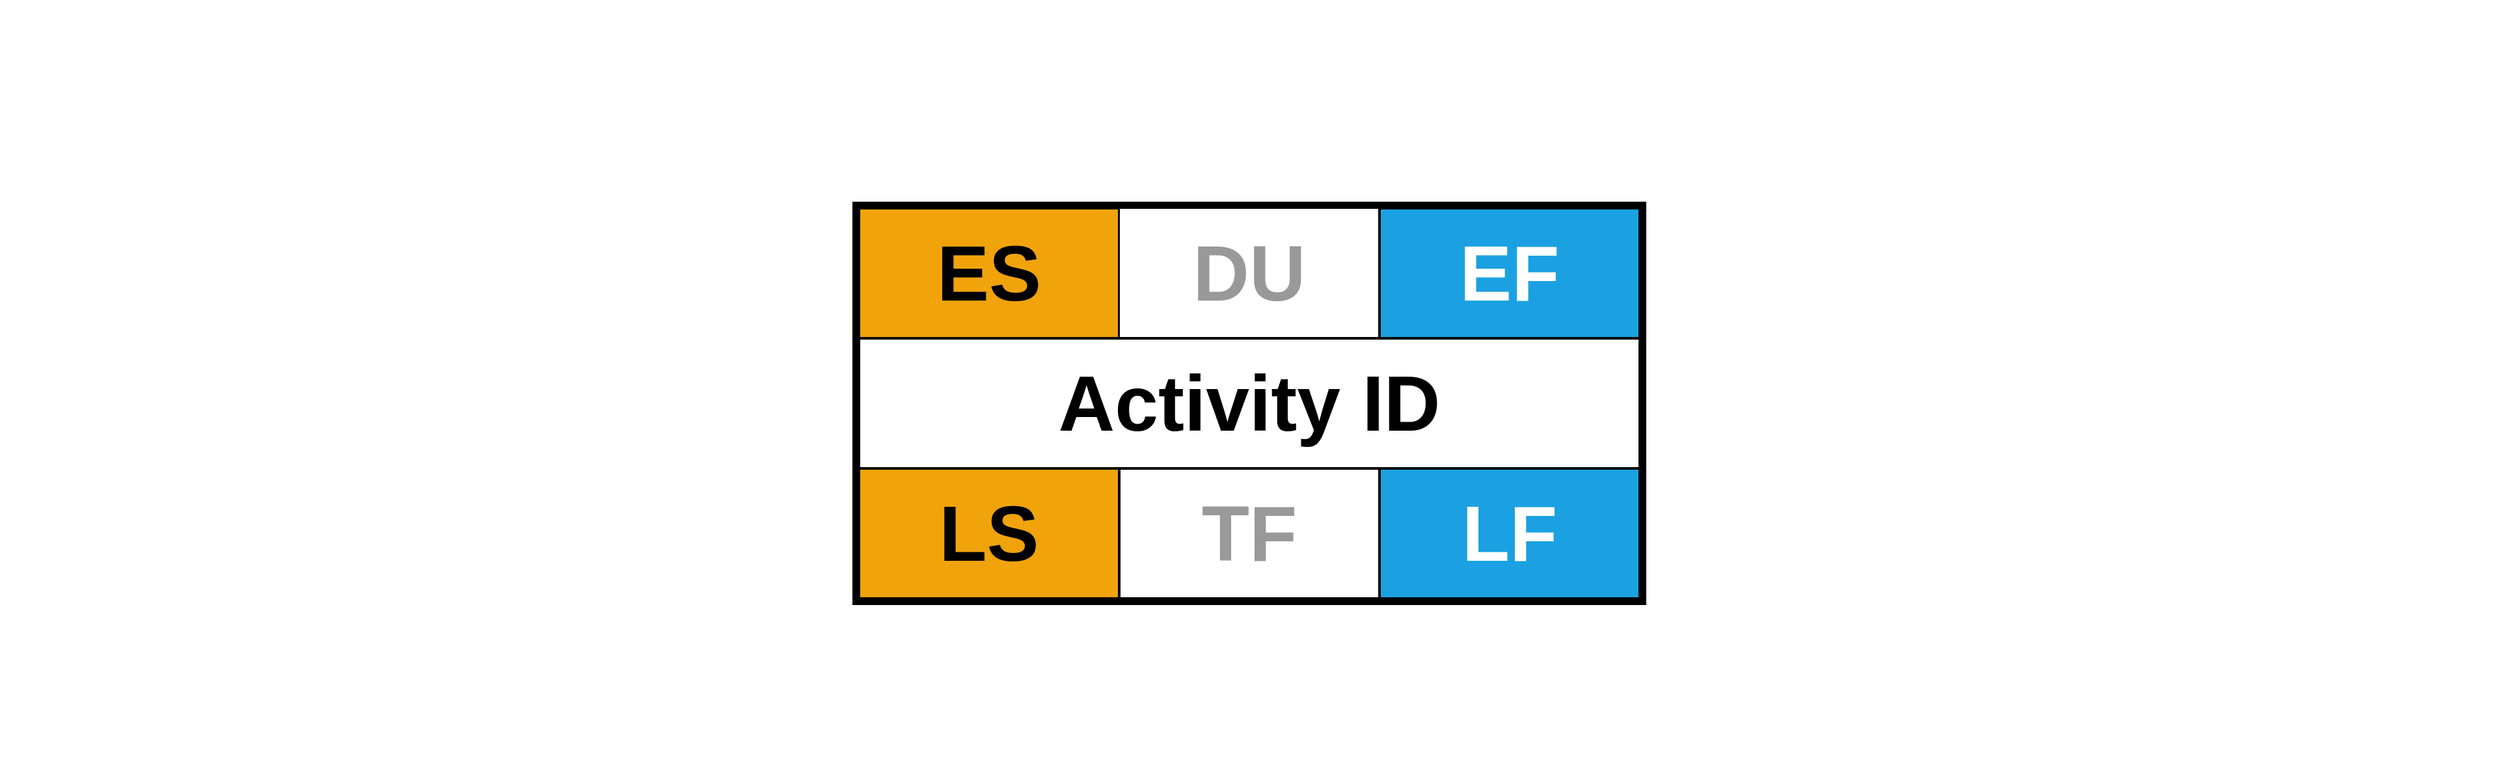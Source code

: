 <mxfile version="18.0.6" type="device" pages="6"><diagram id="qcsf6UQ_OctkZnTQQZ4t" name="1"><mxGraphModel dx="1422" dy="865" grid="1" gridSize="10" guides="1" tooltips="1" connect="1" arrows="1" fold="1" page="1" pageScale="1" pageWidth="827" pageHeight="1169" math="0" shadow="0"><root><mxCell id="0"/><mxCell id="1" parent="0"/><mxCell id="1f2cStNBkod-kqK15Ntd-1" value="" style="rounded=0;whiteSpace=wrap;html=1;glass=0;labelBackgroundColor=none;fontSize=40;fontColor=#000000;strokeColor=none;strokeWidth=2;fillColor=default;gradientColor=none;" parent="1" vertex="1"><mxGeometry x="360" y="770" width="1920" height="600" as="geometry"/></mxCell><mxCell id="F4YBaJr4LKQi83yY3epk-3" value="" style="rounded=0;whiteSpace=wrap;html=1;fillColor=none;strokeWidth=10;" parent="1" vertex="1"><mxGeometry x="1020" y="930" width="600" height="300" as="geometry"/></mxCell><mxCell id="F4YBaJr4LKQi83yY3epk-5" value="&lt;font style=&quot;font-size: 60px;&quot;&gt;&lt;b&gt;ES&lt;/b&gt;&lt;/font&gt;" style="rounded=0;whiteSpace=wrap;html=1;fillColor=#f0a30a;strokeColor=default;fontColor=#000000;strokeWidth=2;" parent="1" vertex="1"><mxGeometry x="1020" y="930" width="200" height="100" as="geometry"/></mxCell><mxCell id="F4YBaJr4LKQi83yY3epk-6" value="&lt;font color=&quot;#999999&quot; style=&quot;font-size: 60px;&quot;&gt;&lt;b&gt;DU&lt;/b&gt;&lt;/font&gt;" style="rounded=0;whiteSpace=wrap;html=1;fillColor=default;" parent="1" vertex="1"><mxGeometry x="1220" y="930" width="200" height="100" as="geometry"/></mxCell><mxCell id="F4YBaJr4LKQi83yY3epk-7" value="&lt;font style=&quot;font-size: 60px;&quot;&gt;&lt;b&gt;EF&lt;/b&gt;&lt;/font&gt;" style="rounded=0;whiteSpace=wrap;html=1;fillColor=#1ba1e2;fontColor=#ffffff;strokeColor=default;strokeWidth=2;" parent="1" vertex="1"><mxGeometry x="1420" y="930" width="200" height="100" as="geometry"/></mxCell><mxCell id="F4YBaJr4LKQi83yY3epk-8" value="&lt;font style=&quot;font-size: 60px;&quot;&gt;&lt;b&gt;LS&lt;/b&gt;&lt;/font&gt;" style="rounded=0;whiteSpace=wrap;html=1;fillColor=#f0a30a;fontColor=#000000;strokeColor=default;strokeWidth=2;" parent="1" vertex="1"><mxGeometry x="1020" y="1130" width="200" height="100" as="geometry"/></mxCell><mxCell id="F4YBaJr4LKQi83yY3epk-9" value="&lt;font color=&quot;#999999&quot; style=&quot;font-size: 60px;&quot;&gt;&lt;b&gt;TF&lt;/b&gt;&lt;/font&gt;" style="rounded=0;whiteSpace=wrap;html=1;fillColor=default;strokeColor=#000000;strokeWidth=2;" parent="1" vertex="1"><mxGeometry x="1220" y="1130" width="200" height="100" as="geometry"/></mxCell><mxCell id="F4YBaJr4LKQi83yY3epk-10" value="&lt;b&gt;&lt;font style=&quot;font-size: 60px;&quot;&gt;LF&lt;/font&gt;&lt;/b&gt;" style="rounded=0;whiteSpace=wrap;html=1;fillColor=#1ba1e2;fontColor=#ffffff;strokeColor=default;strokeWidth=2;" parent="1" vertex="1"><mxGeometry x="1420" y="1130" width="200" height="100" as="geometry"/></mxCell><mxCell id="F4YBaJr4LKQi83yY3epk-11" value="&lt;b style=&quot;color: rgb(0, 0, 0);&quot;&gt;Activity ID&lt;/b&gt;" style="rounded=0;whiteSpace=wrap;html=1;fontSize=60;fontColor=#999999;strokeColor=default;strokeWidth=2;fillColor=default;" parent="1" vertex="1"><mxGeometry x="1020" y="1030" width="600" height="100" as="geometry"/></mxCell></root></mxGraphModel></diagram><diagram id="15HDea9fxYcbDDqnXtW5" name="2"><mxGraphModel dx="2858" dy="1236" grid="1" gridSize="10" guides="1" tooltips="1" connect="1" arrows="1" fold="1" page="1" pageScale="1" pageWidth="827" pageHeight="1169" math="0" shadow="0"><root><mxCell id="0"/><mxCell id="1" parent="0"/><mxCell id="q3XVxvs5LE-c8eAJI0sc-9" value="" style="group;fillColor=default;fontColor=#ffffff;strokeColor=default;" parent="1" vertex="1" connectable="0"><mxGeometry x="-406" y="355" width="300" height="150" as="geometry"/></mxCell><mxCell id="q3XVxvs5LE-c8eAJI0sc-1" value="" style="rounded=0;whiteSpace=wrap;html=1;fillColor=none;strokeWidth=10;" parent="q3XVxvs5LE-c8eAJI0sc-9" vertex="1"><mxGeometry width="300" height="150" as="geometry"/></mxCell><mxCell id="q3XVxvs5LE-c8eAJI0sc-2" value="&lt;font size=&quot;1&quot; style=&quot;&quot;&gt;&lt;b style=&quot;font-size: 30px;&quot;&gt;ES&lt;/b&gt;&lt;/font&gt;" style="rounded=0;whiteSpace=wrap;html=1;fillColor=default;strokeColor=default;fontColor=#000000;strokeWidth=2;" parent="q3XVxvs5LE-c8eAJI0sc-9" vertex="1"><mxGeometry width="100" height="50" as="geometry"/></mxCell><mxCell id="q3XVxvs5LE-c8eAJI0sc-3" value="&lt;font size=&quot;1&quot; color=&quot;#999999&quot; style=&quot;&quot;&gt;&lt;b style=&quot;font-size: 30px;&quot;&gt;DU&lt;/b&gt;&lt;/font&gt;" style="rounded=0;whiteSpace=wrap;html=1;fillColor=default;" parent="q3XVxvs5LE-c8eAJI0sc-9" vertex="1"><mxGeometry x="100" width="100" height="50" as="geometry"/></mxCell><mxCell id="q3XVxvs5LE-c8eAJI0sc-4" value="&lt;font size=&quot;1&quot; style=&quot;&quot;&gt;&lt;b style=&quot;font-size: 30px;&quot;&gt;EF&lt;/b&gt;&lt;/font&gt;" style="rounded=0;whiteSpace=wrap;html=1;fillColor=#1ba1e2;fontColor=#ffffff;strokeColor=default;strokeWidth=2;" parent="q3XVxvs5LE-c8eAJI0sc-9" vertex="1"><mxGeometry x="200" width="100" height="50" as="geometry"/></mxCell><mxCell id="q3XVxvs5LE-c8eAJI0sc-5" value="&lt;font size=&quot;1&quot; style=&quot;&quot;&gt;&lt;b style=&quot;font-size: 30px;&quot;&gt;LS&lt;/b&gt;&lt;/font&gt;" style="rounded=0;whiteSpace=wrap;html=1;fillColor=default;fontColor=#000000;strokeColor=default;strokeWidth=2;" parent="q3XVxvs5LE-c8eAJI0sc-9" vertex="1"><mxGeometry y="100" width="100" height="50" as="geometry"/></mxCell><mxCell id="q3XVxvs5LE-c8eAJI0sc-6" value="&lt;font size=&quot;1&quot; color=&quot;#999999&quot; style=&quot;&quot;&gt;&lt;b style=&quot;font-size: 30px;&quot;&gt;TF&lt;/b&gt;&lt;/font&gt;" style="rounded=0;whiteSpace=wrap;html=1;fillColor=default;strokeColor=#000000;strokeWidth=2;" parent="q3XVxvs5LE-c8eAJI0sc-9" vertex="1"><mxGeometry x="100" y="100" width="100" height="50" as="geometry"/></mxCell><mxCell id="q3XVxvs5LE-c8eAJI0sc-7" value="&lt;b&gt;&lt;font color=&quot;#000000&quot; style=&quot;font-size: 30px;&quot;&gt;LF&lt;/font&gt;&lt;/b&gt;" style="rounded=0;whiteSpace=wrap;html=1;fillColor=default;fontColor=#ffffff;strokeColor=default;strokeWidth=2;" parent="q3XVxvs5LE-c8eAJI0sc-9" vertex="1"><mxGeometry x="200" y="100" width="100" height="50" as="geometry"/></mxCell><mxCell id="q3XVxvs5LE-c8eAJI0sc-12" value="&lt;b style=&quot;color: rgb(0, 0, 0);&quot;&gt;&lt;font style=&quot;font-size: 30px;&quot;&gt;Activity 1&lt;/font&gt;&lt;/b&gt;" style="rounded=0;whiteSpace=wrap;html=1;glass=0;fontSize=30;fontColor=#999999;strokeColor=default;strokeWidth=2;fillColor=#FFFFFF;gradientColor=none;" parent="q3XVxvs5LE-c8eAJI0sc-9" vertex="1"><mxGeometry y="50" width="300" height="50" as="geometry"/></mxCell><mxCell id="ou2OZJRclpax_dL9uncr-10" value="" style="group;fillColor=#1ba1e2;fontColor=#ffffff;strokeColor=#006EAF;" parent="1" vertex="1" connectable="0"><mxGeometry x="-406" y="665" width="300" height="150" as="geometry"/></mxCell><mxCell id="ou2OZJRclpax_dL9uncr-11" value="" style="rounded=0;whiteSpace=wrap;html=1;fillColor=none;strokeWidth=10;" parent="ou2OZJRclpax_dL9uncr-10" vertex="1"><mxGeometry width="300" height="150" as="geometry"/></mxCell><mxCell id="ou2OZJRclpax_dL9uncr-12" value="&lt;font size=&quot;1&quot; style=&quot;&quot;&gt;&lt;b style=&quot;font-size: 30px;&quot;&gt;ES&lt;/b&gt;&lt;/font&gt;" style="rounded=0;whiteSpace=wrap;html=1;fillColor=default;strokeColor=default;fontColor=#000000;strokeWidth=2;" parent="ou2OZJRclpax_dL9uncr-10" vertex="1"><mxGeometry width="100" height="50" as="geometry"/></mxCell><mxCell id="ou2OZJRclpax_dL9uncr-13" value="&lt;font size=&quot;1&quot; color=&quot;#999999&quot; style=&quot;&quot;&gt;&lt;b style=&quot;font-size: 30px;&quot;&gt;DU&lt;/b&gt;&lt;/font&gt;" style="rounded=0;whiteSpace=wrap;html=1;fillColor=default;" parent="ou2OZJRclpax_dL9uncr-10" vertex="1"><mxGeometry x="100" width="100" height="50" as="geometry"/></mxCell><mxCell id="ou2OZJRclpax_dL9uncr-14" value="&lt;font size=&quot;1&quot; style=&quot;&quot;&gt;&lt;b style=&quot;font-size: 30px;&quot;&gt;EF&lt;/b&gt;&lt;/font&gt;" style="rounded=0;whiteSpace=wrap;html=1;fillColor=#1ba1e2;fontColor=#ffffff;strokeColor=default;strokeWidth=2;" parent="ou2OZJRclpax_dL9uncr-10" vertex="1"><mxGeometry x="200" width="100" height="50" as="geometry"/></mxCell><mxCell id="ou2OZJRclpax_dL9uncr-15" value="&lt;font size=&quot;1&quot; style=&quot;&quot;&gt;&lt;b style=&quot;font-size: 30px;&quot;&gt;LS&lt;/b&gt;&lt;/font&gt;" style="rounded=0;whiteSpace=wrap;html=1;fillColor=default;fontColor=#000000;strokeColor=default;strokeWidth=2;" parent="ou2OZJRclpax_dL9uncr-10" vertex="1"><mxGeometry y="100" width="100" height="50" as="geometry"/></mxCell><mxCell id="ou2OZJRclpax_dL9uncr-16" value="&lt;font size=&quot;1&quot; color=&quot;#999999&quot; style=&quot;&quot;&gt;&lt;b style=&quot;font-size: 30px;&quot;&gt;TF&lt;/b&gt;&lt;/font&gt;" style="rounded=0;whiteSpace=wrap;html=1;fillColor=default;strokeColor=#000000;strokeWidth=2;" parent="ou2OZJRclpax_dL9uncr-10" vertex="1"><mxGeometry x="100" y="100" width="100" height="50" as="geometry"/></mxCell><mxCell id="ou2OZJRclpax_dL9uncr-17" value="&lt;b&gt;&lt;font color=&quot;#000000&quot; style=&quot;font-size: 30px;&quot;&gt;LF&lt;/font&gt;&lt;/b&gt;" style="rounded=0;whiteSpace=wrap;html=1;fillColor=default;fontColor=#ffffff;strokeColor=default;strokeWidth=2;" parent="ou2OZJRclpax_dL9uncr-10" vertex="1"><mxGeometry x="200" y="100" width="100" height="50" as="geometry"/></mxCell><mxCell id="ou2OZJRclpax_dL9uncr-18" value="&lt;b style=&quot;color: rgb(0, 0, 0);&quot;&gt;&lt;font style=&quot;font-size: 30px;&quot;&gt;Activity n&lt;/font&gt;&lt;/b&gt;" style="rounded=0;whiteSpace=wrap;html=1;glass=0;fontSize=30;fontColor=#999999;strokeColor=default;strokeWidth=2;fillColor=#FFFFFF;gradientColor=none;" parent="ou2OZJRclpax_dL9uncr-10" vertex="1"><mxGeometry y="50" width="300" height="50" as="geometry"/></mxCell><mxCell id="ou2OZJRclpax_dL9uncr-19" value="" style="group;fillColor=#f0a30a;fontColor=#000000;strokeColor=#BD7000;" parent="1" vertex="1" connectable="0"><mxGeometry x="114" y="505" width="300" height="150" as="geometry"/></mxCell><mxCell id="ou2OZJRclpax_dL9uncr-20" value="" style="rounded=0;whiteSpace=wrap;html=1;fillColor=none;strokeWidth=10;" parent="ou2OZJRclpax_dL9uncr-19" vertex="1"><mxGeometry width="300" height="150" as="geometry"/></mxCell><mxCell id="ou2OZJRclpax_dL9uncr-21" value="&lt;font size=&quot;1&quot; style=&quot;&quot;&gt;&lt;b style=&quot;font-size: 30px;&quot;&gt;ES&lt;/b&gt;&lt;/font&gt;" style="rounded=0;whiteSpace=wrap;html=1;fillColor=#f0a30a;strokeColor=default;fontColor=#000000;strokeWidth=2;" parent="ou2OZJRclpax_dL9uncr-19" vertex="1"><mxGeometry width="100" height="50" as="geometry"/></mxCell><mxCell id="ou2OZJRclpax_dL9uncr-22" value="&lt;font size=&quot;1&quot; color=&quot;#999999&quot; style=&quot;&quot;&gt;&lt;b style=&quot;font-size: 30px;&quot;&gt;DU&lt;/b&gt;&lt;/font&gt;" style="rounded=0;whiteSpace=wrap;html=1;fillColor=default;" parent="ou2OZJRclpax_dL9uncr-19" vertex="1"><mxGeometry x="100" width="100" height="50" as="geometry"/></mxCell><mxCell id="ou2OZJRclpax_dL9uncr-23" value="&lt;font color=&quot;#000000&quot; size=&quot;1&quot; style=&quot;&quot;&gt;&lt;b style=&quot;font-size: 30px;&quot;&gt;EF&lt;/b&gt;&lt;/font&gt;" style="rounded=0;whiteSpace=wrap;html=1;fillColor=default;fontColor=#ffffff;strokeColor=default;strokeWidth=2;" parent="ou2OZJRclpax_dL9uncr-19" vertex="1"><mxGeometry x="200" width="100" height="50" as="geometry"/></mxCell><mxCell id="ou2OZJRclpax_dL9uncr-24" value="&lt;font size=&quot;1&quot; style=&quot;&quot;&gt;&lt;b style=&quot;font-size: 30px;&quot;&gt;LS&lt;/b&gt;&lt;/font&gt;" style="rounded=0;whiteSpace=wrap;html=1;fillColor=default;fontColor=#000000;strokeColor=default;strokeWidth=2;" parent="ou2OZJRclpax_dL9uncr-19" vertex="1"><mxGeometry y="100" width="100" height="50" as="geometry"/></mxCell><mxCell id="ou2OZJRclpax_dL9uncr-25" value="&lt;font size=&quot;1&quot; color=&quot;#999999&quot; style=&quot;&quot;&gt;&lt;b style=&quot;font-size: 30px;&quot;&gt;TF&lt;/b&gt;&lt;/font&gt;" style="rounded=0;whiteSpace=wrap;html=1;fillColor=default;strokeColor=#000000;strokeWidth=2;" parent="ou2OZJRclpax_dL9uncr-19" vertex="1"><mxGeometry x="100" y="100" width="100" height="50" as="geometry"/></mxCell><mxCell id="ou2OZJRclpax_dL9uncr-26" value="&lt;b&gt;&lt;font color=&quot;#000000&quot; style=&quot;font-size: 30px;&quot;&gt;LF&lt;/font&gt;&lt;/b&gt;" style="rounded=0;whiteSpace=wrap;html=1;fillColor=default;fontColor=#ffffff;strokeColor=default;strokeWidth=2;" parent="ou2OZJRclpax_dL9uncr-19" vertex="1"><mxGeometry x="200" y="100" width="100" height="50" as="geometry"/></mxCell><mxCell id="ou2OZJRclpax_dL9uncr-27" value="&lt;b style=&quot;color: rgb(0, 0, 0);&quot;&gt;&lt;font style=&quot;font-size: 30px;&quot;&gt;Activity 0&lt;/font&gt;&lt;/b&gt;" style="rounded=0;whiteSpace=wrap;html=1;glass=0;fontSize=30;fontColor=#999999;strokeColor=default;strokeWidth=2;fillColor=#FFFFFF;gradientColor=none;" parent="ou2OZJRclpax_dL9uncr-19" vertex="1"><mxGeometry y="50" width="300" height="50" as="geometry"/></mxCell><mxCell id="ou2OZJRclpax_dL9uncr-38" value="" style="endArrow=classic;html=1;rounded=0;fontSize=30;fontColor=#000000;entryX=0;entryY=0.5;entryDx=0;entryDy=0;exitX=1;exitY=0.5;exitDx=0;exitDy=0;strokeWidth=4;" parent="1" source="q3XVxvs5LE-c8eAJI0sc-1" target="ou2OZJRclpax_dL9uncr-20" edge="1"><mxGeometry width="50" height="50" relative="1" as="geometry"><mxPoint x="-326" y="635" as="sourcePoint"/><mxPoint x="-276" y="585" as="targetPoint"/></mxGeometry></mxCell><mxCell id="ou2OZJRclpax_dL9uncr-39" value="" style="endArrow=classic;html=1;rounded=0;fontSize=30;fontColor=#000000;entryX=0;entryY=0.5;entryDx=0;entryDy=0;exitX=1;exitY=0.5;exitDx=0;exitDy=0;strokeWidth=4;" parent="1" source="ou2OZJRclpax_dL9uncr-18" target="ou2OZJRclpax_dL9uncr-20" edge="1"><mxGeometry width="50" height="50" relative="1" as="geometry"><mxPoint x="4" y="815" as="sourcePoint"/><mxPoint x="304" y="965" as="targetPoint"/></mxGeometry></mxCell><mxCell id="RPDCSEaF9xtP3ooVGqKg-3" value="&lt;font style=&quot;font-size: 40px;&quot; color=&quot;#000000&quot;&gt;...&lt;/font&gt;" style="text;html=1;strokeColor=none;fillColor=none;align=center;verticalAlign=middle;whiteSpace=wrap;rounded=0;glass=0;labelBackgroundColor=none;fontSize=30;fontColor=#FFFFFF;" parent="1" vertex="1"><mxGeometry x="-286" y="569.5" width="60" height="30" as="geometry"/></mxCell><mxCell id="rN3Z5yot7Ki10YHeixJ8-1" value="Forward pass Analysis" style="text;html=1;strokeColor=none;fillColor=none;align=center;verticalAlign=middle;whiteSpace=wrap;rounded=0;glass=0;labelBackgroundColor=none;fontSize=40;fontColor=#000000;flipH=1;" parent="1" vertex="1"><mxGeometry x="-210" y="165" width="420" height="30" as="geometry"/></mxCell><mxCell id="IXy_NodCK3oBpmgUvVKh-1" value="顺推法" style="text;html=1;strokeColor=none;fillColor=none;align=center;verticalAlign=middle;whiteSpace=wrap;rounded=0;glass=0;labelBackgroundColor=none;fontSize=40;fontColor=#000000;" parent="1" vertex="1"><mxGeometry x="-210" y="120" width="130" height="30" as="geometry"/></mxCell></root></mxGraphModel></diagram><diagram id="leTGPzCO5gp5PIa84_L0" name="3"><mxGraphModel dx="3197" dy="1442" grid="1" gridSize="10" guides="1" tooltips="1" connect="1" arrows="1" fold="1" page="1" pageScale="1" pageWidth="827" pageHeight="1169" math="0" shadow="0"><root><mxCell id="0"/><mxCell id="1" parent="0"/><mxCell id="W8Tp50FRVaC7S8ZIz9x2-34" value="" style="group" parent="1" vertex="1" connectable="0"><mxGeometry x="-400" y="120" width="790" height="695" as="geometry"/></mxCell><mxCell id="QYPoI7jxQ5C8L7Ke4W7--1" value="" style="group;fillColor=default;fontColor=#ffffff;strokeColor=default;" parent="W8Tp50FRVaC7S8ZIz9x2-34" vertex="1" connectable="0"><mxGeometry x="490" y="235" width="300" height="150" as="geometry"/></mxCell><mxCell id="QYPoI7jxQ5C8L7Ke4W7--2" value="" style="rounded=0;whiteSpace=wrap;html=1;fillColor=none;strokeWidth=10;" parent="QYPoI7jxQ5C8L7Ke4W7--1" vertex="1"><mxGeometry width="300" height="150" as="geometry"/></mxCell><mxCell id="QYPoI7jxQ5C8L7Ke4W7--3" value="&lt;font size=&quot;1&quot; style=&quot;&quot;&gt;&lt;b style=&quot;font-size: 30px;&quot;&gt;ES&lt;/b&gt;&lt;/font&gt;" style="rounded=0;whiteSpace=wrap;html=1;fillColor=default;strokeColor=default;fontColor=#000000;strokeWidth=2;" parent="QYPoI7jxQ5C8L7Ke4W7--1" vertex="1"><mxGeometry width="100" height="50" as="geometry"/></mxCell><mxCell id="QYPoI7jxQ5C8L7Ke4W7--4" value="&lt;font size=&quot;1&quot; color=&quot;#999999&quot; style=&quot;&quot;&gt;&lt;b style=&quot;font-size: 30px;&quot;&gt;DU&lt;/b&gt;&lt;/font&gt;" style="rounded=0;whiteSpace=wrap;html=1;fillColor=default;" parent="QYPoI7jxQ5C8L7Ke4W7--1" vertex="1"><mxGeometry x="100" width="100" height="50" as="geometry"/></mxCell><mxCell id="QYPoI7jxQ5C8L7Ke4W7--5" value="&lt;font color=&quot;#000000&quot; size=&quot;1&quot; style=&quot;&quot;&gt;&lt;b style=&quot;font-size: 30px;&quot;&gt;EF&lt;/b&gt;&lt;/font&gt;" style="rounded=0;whiteSpace=wrap;html=1;fillColor=default;fontColor=#ffffff;strokeColor=default;strokeWidth=2;" parent="QYPoI7jxQ5C8L7Ke4W7--1" vertex="1"><mxGeometry x="200" width="100" height="50" as="geometry"/></mxCell><mxCell id="QYPoI7jxQ5C8L7Ke4W7--6" value="&lt;font size=&quot;1&quot; style=&quot;&quot;&gt;&lt;b style=&quot;font-size: 30px;&quot;&gt;LS&lt;/b&gt;&lt;/font&gt;" style="rounded=0;whiteSpace=wrap;html=1;fillColor=#f0a30a;fontColor=#000000;strokeColor=default;strokeWidth=2;" parent="QYPoI7jxQ5C8L7Ke4W7--1" vertex="1"><mxGeometry y="100" width="100" height="50" as="geometry"/></mxCell><mxCell id="QYPoI7jxQ5C8L7Ke4W7--7" value="&lt;font size=&quot;1&quot; color=&quot;#999999&quot; style=&quot;&quot;&gt;&lt;b style=&quot;font-size: 30px;&quot;&gt;TF&lt;/b&gt;&lt;/font&gt;" style="rounded=0;whiteSpace=wrap;html=1;fillColor=default;strokeColor=#000000;strokeWidth=2;" parent="QYPoI7jxQ5C8L7Ke4W7--1" vertex="1"><mxGeometry x="100" y="100" width="100" height="50" as="geometry"/></mxCell><mxCell id="QYPoI7jxQ5C8L7Ke4W7--8" value="&lt;b&gt;&lt;font color=&quot;#000000&quot; style=&quot;font-size: 30px;&quot;&gt;LF&lt;/font&gt;&lt;/b&gt;" style="rounded=0;whiteSpace=wrap;html=1;fillColor=default;fontColor=#ffffff;strokeColor=default;strokeWidth=2;" parent="QYPoI7jxQ5C8L7Ke4W7--1" vertex="1"><mxGeometry x="200" y="100" width="100" height="50" as="geometry"/></mxCell><mxCell id="QYPoI7jxQ5C8L7Ke4W7--9" value="&lt;b style=&quot;color: rgb(0, 0, 0);&quot;&gt;&lt;font style=&quot;font-size: 30px;&quot;&gt;Activity 1&lt;/font&gt;&lt;/b&gt;" style="rounded=0;whiteSpace=wrap;html=1;glass=0;fontSize=30;fontColor=#999999;strokeColor=default;strokeWidth=2;fillColor=#FFFFFF;gradientColor=none;" parent="QYPoI7jxQ5C8L7Ke4W7--1" vertex="1"><mxGeometry y="50" width="300" height="50" as="geometry"/></mxCell><mxCell id="QYPoI7jxQ5C8L7Ke4W7--10" value="" style="group;fillColor=#1ba1e2;fontColor=#ffffff;strokeColor=#006EAF;" parent="W8Tp50FRVaC7S8ZIz9x2-34" vertex="1" connectable="0"><mxGeometry x="490" y="545" width="300" height="150" as="geometry"/></mxCell><mxCell id="QYPoI7jxQ5C8L7Ke4W7--11" value="" style="rounded=0;whiteSpace=wrap;html=1;fillColor=none;strokeWidth=10;" parent="QYPoI7jxQ5C8L7Ke4W7--10" vertex="1"><mxGeometry width="300" height="150" as="geometry"/></mxCell><mxCell id="QYPoI7jxQ5C8L7Ke4W7--12" value="&lt;font size=&quot;1&quot; style=&quot;&quot;&gt;&lt;b style=&quot;font-size: 30px;&quot;&gt;ES&lt;/b&gt;&lt;/font&gt;" style="rounded=0;whiteSpace=wrap;html=1;fillColor=default;strokeColor=default;fontColor=#000000;strokeWidth=2;" parent="QYPoI7jxQ5C8L7Ke4W7--10" vertex="1"><mxGeometry width="100" height="50" as="geometry"/></mxCell><mxCell id="QYPoI7jxQ5C8L7Ke4W7--13" value="&lt;font size=&quot;1&quot; color=&quot;#999999&quot; style=&quot;&quot;&gt;&lt;b style=&quot;font-size: 30px;&quot;&gt;DU&lt;/b&gt;&lt;/font&gt;" style="rounded=0;whiteSpace=wrap;html=1;fillColor=default;" parent="QYPoI7jxQ5C8L7Ke4W7--10" vertex="1"><mxGeometry x="100" width="100" height="50" as="geometry"/></mxCell><mxCell id="QYPoI7jxQ5C8L7Ke4W7--14" value="&lt;font color=&quot;#000000&quot; size=&quot;1&quot; style=&quot;&quot;&gt;&lt;b style=&quot;font-size: 30px;&quot;&gt;EF&lt;/b&gt;&lt;/font&gt;" style="rounded=0;whiteSpace=wrap;html=1;fillColor=default;fontColor=#ffffff;strokeColor=default;strokeWidth=2;" parent="QYPoI7jxQ5C8L7Ke4W7--10" vertex="1"><mxGeometry x="200" width="100" height="50" as="geometry"/></mxCell><mxCell id="QYPoI7jxQ5C8L7Ke4W7--15" value="&lt;font size=&quot;1&quot; style=&quot;&quot;&gt;&lt;b style=&quot;font-size: 30px;&quot;&gt;LS&lt;/b&gt;&lt;/font&gt;" style="rounded=0;whiteSpace=wrap;html=1;fillColor=#f0a30a;fontColor=#000000;strokeColor=default;strokeWidth=2;" parent="QYPoI7jxQ5C8L7Ke4W7--10" vertex="1"><mxGeometry y="100" width="100" height="50" as="geometry"/></mxCell><mxCell id="QYPoI7jxQ5C8L7Ke4W7--16" value="&lt;font size=&quot;1&quot; color=&quot;#999999&quot; style=&quot;&quot;&gt;&lt;b style=&quot;font-size: 30px;&quot;&gt;TF&lt;/b&gt;&lt;/font&gt;" style="rounded=0;whiteSpace=wrap;html=1;fillColor=default;strokeColor=#000000;strokeWidth=2;" parent="QYPoI7jxQ5C8L7Ke4W7--10" vertex="1"><mxGeometry x="100" y="100" width="100" height="50" as="geometry"/></mxCell><mxCell id="QYPoI7jxQ5C8L7Ke4W7--17" value="&lt;b&gt;&lt;font color=&quot;#000000&quot; style=&quot;font-size: 30px;&quot;&gt;LF&lt;/font&gt;&lt;/b&gt;" style="rounded=0;whiteSpace=wrap;html=1;fillColor=default;fontColor=#ffffff;strokeColor=default;strokeWidth=2;" parent="QYPoI7jxQ5C8L7Ke4W7--10" vertex="1"><mxGeometry x="200" y="100" width="100" height="50" as="geometry"/></mxCell><mxCell id="QYPoI7jxQ5C8L7Ke4W7--18" value="&lt;b style=&quot;color: rgb(0, 0, 0);&quot;&gt;&lt;font style=&quot;font-size: 30px;&quot;&gt;Activity n&lt;/font&gt;&lt;/b&gt;" style="rounded=0;whiteSpace=wrap;html=1;glass=0;fontSize=30;fontColor=#999999;strokeColor=default;strokeWidth=2;fillColor=#FFFFFF;gradientColor=none;" parent="QYPoI7jxQ5C8L7Ke4W7--10" vertex="1"><mxGeometry y="50" width="300" height="50" as="geometry"/></mxCell><mxCell id="QYPoI7jxQ5C8L7Ke4W7--19" value="" style="group;fillColor=#1ba1e2;fontColor=#ffffff;strokeColor=#006EAF;" parent="W8Tp50FRVaC7S8ZIz9x2-34" vertex="1" connectable="0"><mxGeometry y="390" width="300" height="150" as="geometry"/></mxCell><mxCell id="QYPoI7jxQ5C8L7Ke4W7--20" value="" style="rounded=0;whiteSpace=wrap;html=1;fillColor=none;strokeWidth=10;" parent="QYPoI7jxQ5C8L7Ke4W7--19" vertex="1"><mxGeometry width="300" height="150" as="geometry"/></mxCell><mxCell id="QYPoI7jxQ5C8L7Ke4W7--21" value="&lt;font size=&quot;1&quot; style=&quot;&quot;&gt;&lt;b style=&quot;font-size: 30px;&quot;&gt;ES&lt;/b&gt;&lt;/font&gt;" style="rounded=0;whiteSpace=wrap;html=1;fillColor=default;strokeColor=default;fontColor=#000000;strokeWidth=2;" parent="QYPoI7jxQ5C8L7Ke4W7--19" vertex="1"><mxGeometry width="100" height="50" as="geometry"/></mxCell><mxCell id="QYPoI7jxQ5C8L7Ke4W7--22" value="&lt;font size=&quot;1&quot; color=&quot;#999999&quot; style=&quot;&quot;&gt;&lt;b style=&quot;font-size: 30px;&quot;&gt;DU&lt;/b&gt;&lt;/font&gt;" style="rounded=0;whiteSpace=wrap;html=1;fillColor=default;" parent="QYPoI7jxQ5C8L7Ke4W7--19" vertex="1"><mxGeometry x="100" width="100" height="50" as="geometry"/></mxCell><mxCell id="QYPoI7jxQ5C8L7Ke4W7--23" value="&lt;font color=&quot;#000000&quot; size=&quot;1&quot; style=&quot;&quot;&gt;&lt;b style=&quot;font-size: 30px;&quot;&gt;EF&lt;/b&gt;&lt;/font&gt;" style="rounded=0;whiteSpace=wrap;html=1;fillColor=default;fontColor=#ffffff;strokeColor=default;strokeWidth=2;" parent="QYPoI7jxQ5C8L7Ke4W7--19" vertex="1"><mxGeometry x="200" width="100" height="50" as="geometry"/></mxCell><mxCell id="QYPoI7jxQ5C8L7Ke4W7--24" value="&lt;font size=&quot;1&quot; style=&quot;&quot;&gt;&lt;b style=&quot;font-size: 30px;&quot;&gt;LS&lt;/b&gt;&lt;/font&gt;" style="rounded=0;whiteSpace=wrap;html=1;fillColor=default;fontColor=#000000;strokeColor=default;strokeWidth=2;" parent="QYPoI7jxQ5C8L7Ke4W7--19" vertex="1"><mxGeometry y="100" width="100" height="50" as="geometry"/></mxCell><mxCell id="QYPoI7jxQ5C8L7Ke4W7--25" value="&lt;font size=&quot;1&quot; color=&quot;#999999&quot; style=&quot;&quot;&gt;&lt;b style=&quot;font-size: 30px;&quot;&gt;TF&lt;/b&gt;&lt;/font&gt;" style="rounded=0;whiteSpace=wrap;html=1;fillColor=default;strokeColor=#000000;strokeWidth=2;" parent="QYPoI7jxQ5C8L7Ke4W7--19" vertex="1"><mxGeometry x="100" y="100" width="100" height="50" as="geometry"/></mxCell><mxCell id="QYPoI7jxQ5C8L7Ke4W7--26" value="&lt;b&gt;&lt;font style=&quot;font-size: 30px;&quot;&gt;LF&lt;/font&gt;&lt;/b&gt;" style="rounded=0;whiteSpace=wrap;html=1;fillColor=#1ba1e2;fontColor=#ffffff;strokeColor=#006EAF;strokeWidth=2;" parent="QYPoI7jxQ5C8L7Ke4W7--19" vertex="1"><mxGeometry x="200" y="100" width="100" height="50" as="geometry"/></mxCell><mxCell id="QYPoI7jxQ5C8L7Ke4W7--27" value="&lt;b style=&quot;color: rgb(0, 0, 0);&quot;&gt;&lt;font style=&quot;font-size: 30px;&quot;&gt;Activity 0&lt;/font&gt;&lt;/b&gt;" style="rounded=0;whiteSpace=wrap;html=1;glass=0;fontSize=30;fontColor=#999999;strokeColor=default;strokeWidth=2;fillColor=#FFFFFF;gradientColor=none;" parent="QYPoI7jxQ5C8L7Ke4W7--19" vertex="1"><mxGeometry y="50" width="300" height="50" as="geometry"/></mxCell><mxCell id="QYPoI7jxQ5C8L7Ke4W7--30" value="&lt;font style=&quot;font-size: 40px;&quot; color=&quot;#000000&quot;&gt;...&lt;/font&gt;" style="text;html=1;strokeColor=none;fillColor=none;align=center;verticalAlign=middle;whiteSpace=wrap;rounded=0;glass=0;labelBackgroundColor=none;fontSize=30;fontColor=#FFFFFF;" parent="W8Tp50FRVaC7S8ZIz9x2-34" vertex="1"><mxGeometry x="610" y="449.5" width="60" height="30" as="geometry"/></mxCell><mxCell id="fVP35JIciqA7Xh_0vu9_-1" value="Backward pass Analysis" style="text;html=1;strokeColor=none;fillColor=none;align=center;verticalAlign=middle;whiteSpace=wrap;rounded=0;glass=0;labelBackgroundColor=none;fontSize=40;fontColor=#000000;" parent="W8Tp50FRVaC7S8ZIz9x2-34" vertex="1"><mxGeometry x="170" y="45" width="460" height="30" as="geometry"/></mxCell><mxCell id="ZWuRt5XFZBkCqpOtnudg-1" value="倒推法" style="text;html=1;strokeColor=none;fillColor=none;align=center;verticalAlign=middle;whiteSpace=wrap;rounded=0;glass=0;labelBackgroundColor=none;fontSize=40;fontColor=#000000;" parent="W8Tp50FRVaC7S8ZIz9x2-34" vertex="1"><mxGeometry x="180" width="130" height="30" as="geometry"/></mxCell><mxCell id="QYPoI7jxQ5C8L7Ke4W7--28" value="" style="endArrow=classic;html=1;rounded=0;fontSize=30;fontColor=#000000;entryX=0;entryY=0.5;entryDx=0;entryDy=0;exitX=1;exitY=0.5;exitDx=0;exitDy=0;strokeWidth=4;" parent="W8Tp50FRVaC7S8ZIz9x2-34" source="QYPoI7jxQ5C8L7Ke4W7--20" target="QYPoI7jxQ5C8L7Ke4W7--2" edge="1"><mxGeometry width="50" height="50" relative="1" as="geometry"><mxPoint x="144" y="465" as="sourcePoint"/><mxPoint x="94" y="515" as="targetPoint"/></mxGeometry></mxCell><mxCell id="QYPoI7jxQ5C8L7Ke4W7--29" value="" style="endArrow=classic;html=1;rounded=0;fontSize=30;fontColor=#000000;entryX=0;entryY=0.5;entryDx=0;entryDy=0;exitX=1;exitY=0.5;exitDx=0;exitDy=0;strokeWidth=4;" parent="W8Tp50FRVaC7S8ZIz9x2-34" source="QYPoI7jxQ5C8L7Ke4W7--20" target="QYPoI7jxQ5C8L7Ke4W7--11" edge="1"><mxGeometry width="50" height="50" relative="1" as="geometry"><mxPoint x="724" y="845" as="sourcePoint"/><mxPoint x="424" y="695" as="targetPoint"/></mxGeometry></mxCell></root></mxGraphModel></diagram><diagram id="TtPeORm4VffLSX1x_jB0" name="4"><mxGraphModel dx="4239" dy="1573" grid="1" gridSize="10" guides="1" tooltips="1" connect="1" arrows="1" fold="1" page="1" pageScale="1" pageWidth="827" pageHeight="1169" math="0" shadow="0"><root><mxCell id="0"/><mxCell id="1" parent="0"/><mxCell id="6eBaK2rdfhVatiSA1C6h-1" value="" style="group" parent="1" vertex="1" connectable="0"><mxGeometry x="-1240" y="355" width="790" height="460" as="geometry"/></mxCell><mxCell id="6eBaK2rdfhVatiSA1C6h-2" value="" style="group;fillColor=#f0a30a;fontColor=#000000;strokeColor=#BD7000;" parent="6eBaK2rdfhVatiSA1C6h-1" vertex="1" connectable="0"><mxGeometry x="490" width="300" height="150" as="geometry"/></mxCell><mxCell id="6eBaK2rdfhVatiSA1C6h-3" value="" style="rounded=0;whiteSpace=wrap;html=1;fillColor=default;strokeWidth=10;" parent="6eBaK2rdfhVatiSA1C6h-2" vertex="1"><mxGeometry width="300" height="150" as="geometry"/></mxCell><mxCell id="6eBaK2rdfhVatiSA1C6h-4" value="&lt;font size=&quot;1&quot; style=&quot;&quot;&gt;&lt;b style=&quot;font-size: 30px;&quot;&gt;ES&lt;/b&gt;&lt;/font&gt;" style="rounded=0;whiteSpace=wrap;html=1;fillColor=#f0a30a;strokeColor=#BD7000;fontColor=#000000;strokeWidth=2;" parent="6eBaK2rdfhVatiSA1C6h-2" vertex="1"><mxGeometry width="100" height="50" as="geometry"/></mxCell><mxCell id="6eBaK2rdfhVatiSA1C6h-5" value="&lt;font size=&quot;1&quot; color=&quot;#999999&quot; style=&quot;&quot;&gt;&lt;b style=&quot;font-size: 30px;&quot;&gt;DU&lt;/b&gt;&lt;/font&gt;" style="rounded=0;whiteSpace=wrap;html=1;fillColor=default;" parent="6eBaK2rdfhVatiSA1C6h-2" vertex="1"><mxGeometry x="100" width="100" height="50" as="geometry"/></mxCell><mxCell id="6eBaK2rdfhVatiSA1C6h-6" value="&lt;font color=&quot;#000000&quot; size=&quot;1&quot; style=&quot;&quot;&gt;&lt;b style=&quot;font-size: 30px;&quot;&gt;EF&lt;/b&gt;&lt;/font&gt;" style="rounded=0;whiteSpace=wrap;html=1;fillColor=default;fontColor=#ffffff;strokeColor=default;strokeWidth=2;" parent="6eBaK2rdfhVatiSA1C6h-2" vertex="1"><mxGeometry x="200" width="100" height="50" as="geometry"/></mxCell><mxCell id="6eBaK2rdfhVatiSA1C6h-7" value="&lt;font size=&quot;1&quot; style=&quot;&quot;&gt;&lt;b style=&quot;font-size: 30px;&quot;&gt;LS&lt;/b&gt;&lt;/font&gt;" style="rounded=0;whiteSpace=wrap;html=1;fillColor=default;fontColor=#000000;strokeColor=default;strokeWidth=2;" parent="6eBaK2rdfhVatiSA1C6h-2" vertex="1"><mxGeometry y="100" width="100" height="50" as="geometry"/></mxCell><mxCell id="6eBaK2rdfhVatiSA1C6h-8" value="&lt;font size=&quot;1&quot; color=&quot;#999999&quot; style=&quot;&quot;&gt;&lt;b style=&quot;font-size: 30px;&quot;&gt;TF&lt;/b&gt;&lt;/font&gt;" style="rounded=0;whiteSpace=wrap;html=1;fillColor=default;strokeColor=#000000;strokeWidth=2;" parent="6eBaK2rdfhVatiSA1C6h-2" vertex="1"><mxGeometry x="100" y="100" width="100" height="50" as="geometry"/></mxCell><mxCell id="6eBaK2rdfhVatiSA1C6h-9" value="&lt;b&gt;&lt;font color=&quot;#000000&quot; style=&quot;font-size: 30px;&quot;&gt;LF&lt;/font&gt;&lt;/b&gt;" style="rounded=0;whiteSpace=wrap;html=1;fillColor=default;fontColor=#ffffff;strokeColor=default;strokeWidth=2;" parent="6eBaK2rdfhVatiSA1C6h-2" vertex="1"><mxGeometry x="200" y="100" width="100" height="50" as="geometry"/></mxCell><mxCell id="6eBaK2rdfhVatiSA1C6h-10" value="&lt;b style=&quot;color: rgb(0, 0, 0);&quot;&gt;&lt;font style=&quot;font-size: 30px;&quot;&gt;Activity 1&lt;/font&gt;&lt;/b&gt;" style="rounded=0;whiteSpace=wrap;html=1;glass=0;fontSize=30;fontColor=#999999;strokeColor=default;strokeWidth=2;fillColor=#FFFFFF;gradientColor=none;" parent="6eBaK2rdfhVatiSA1C6h-2" vertex="1"><mxGeometry y="50" width="300" height="50" as="geometry"/></mxCell><mxCell id="6eBaK2rdfhVatiSA1C6h-11" value="" style="group;fillColor=default;fontColor=#ffffff;strokeColor=default;" parent="6eBaK2rdfhVatiSA1C6h-1" vertex="1" connectable="0"><mxGeometry x="490" y="310" width="300" height="150" as="geometry"/></mxCell><mxCell id="6eBaK2rdfhVatiSA1C6h-12" value="" style="rounded=0;whiteSpace=wrap;html=1;fillColor=none;strokeWidth=10;" parent="6eBaK2rdfhVatiSA1C6h-11" vertex="1"><mxGeometry width="300" height="150" as="geometry"/></mxCell><mxCell id="6eBaK2rdfhVatiSA1C6h-13" value="&lt;font size=&quot;1&quot; style=&quot;&quot;&gt;&lt;b style=&quot;font-size: 30px;&quot;&gt;ES&lt;/b&gt;&lt;/font&gt;" style="rounded=0;whiteSpace=wrap;html=1;fillColor=#f0a30a;strokeColor=#BD7000;fontColor=#000000;strokeWidth=2;" parent="6eBaK2rdfhVatiSA1C6h-11" vertex="1"><mxGeometry width="100" height="50" as="geometry"/></mxCell><mxCell id="6eBaK2rdfhVatiSA1C6h-14" value="&lt;font size=&quot;1&quot; color=&quot;#999999&quot; style=&quot;&quot;&gt;&lt;b style=&quot;font-size: 30px;&quot;&gt;DU&lt;/b&gt;&lt;/font&gt;" style="rounded=0;whiteSpace=wrap;html=1;fillColor=default;" parent="6eBaK2rdfhVatiSA1C6h-11" vertex="1"><mxGeometry x="100" width="100" height="50" as="geometry"/></mxCell><mxCell id="6eBaK2rdfhVatiSA1C6h-15" value="&lt;font color=&quot;#000000&quot; size=&quot;1&quot; style=&quot;&quot;&gt;&lt;b style=&quot;font-size: 30px;&quot;&gt;EF&lt;/b&gt;&lt;/font&gt;" style="rounded=0;whiteSpace=wrap;html=1;fillColor=default;fontColor=#ffffff;strokeColor=default;strokeWidth=2;" parent="6eBaK2rdfhVatiSA1C6h-11" vertex="1"><mxGeometry x="200" width="100" height="50" as="geometry"/></mxCell><mxCell id="6eBaK2rdfhVatiSA1C6h-16" value="&lt;font size=&quot;1&quot; style=&quot;&quot;&gt;&lt;b style=&quot;font-size: 30px;&quot;&gt;LS&lt;/b&gt;&lt;/font&gt;" style="rounded=0;whiteSpace=wrap;html=1;fillColor=default;fontColor=#000000;strokeColor=default;strokeWidth=2;" parent="6eBaK2rdfhVatiSA1C6h-11" vertex="1"><mxGeometry y="100" width="100" height="50" as="geometry"/></mxCell><mxCell id="6eBaK2rdfhVatiSA1C6h-17" value="&lt;font size=&quot;1&quot; color=&quot;#999999&quot; style=&quot;&quot;&gt;&lt;b style=&quot;font-size: 30px;&quot;&gt;TF&lt;/b&gt;&lt;/font&gt;" style="rounded=0;whiteSpace=wrap;html=1;fillColor=default;strokeColor=#000000;strokeWidth=2;" parent="6eBaK2rdfhVatiSA1C6h-11" vertex="1"><mxGeometry x="100" y="100" width="100" height="50" as="geometry"/></mxCell><mxCell id="6eBaK2rdfhVatiSA1C6h-18" value="&lt;b&gt;&lt;font color=&quot;#000000&quot; style=&quot;font-size: 30px;&quot;&gt;LF&lt;/font&gt;&lt;/b&gt;" style="rounded=0;whiteSpace=wrap;html=1;fillColor=default;fontColor=#ffffff;strokeColor=default;strokeWidth=2;" parent="6eBaK2rdfhVatiSA1C6h-11" vertex="1"><mxGeometry x="200" y="100" width="100" height="50" as="geometry"/></mxCell><mxCell id="6eBaK2rdfhVatiSA1C6h-19" value="&lt;b style=&quot;color: rgb(0, 0, 0);&quot;&gt;&lt;font style=&quot;font-size: 30px;&quot;&gt;Activity n&lt;/font&gt;&lt;/b&gt;" style="rounded=0;whiteSpace=wrap;html=1;glass=0;fontSize=30;fontColor=#999999;strokeColor=default;strokeWidth=2;fillColor=#FFFFFF;gradientColor=none;" parent="6eBaK2rdfhVatiSA1C6h-11" vertex="1"><mxGeometry y="50" width="300" height="50" as="geometry"/></mxCell><mxCell id="6eBaK2rdfhVatiSA1C6h-20" value="" style="group;fillColor=default;fontColor=#ffffff;strokeColor=default;" parent="6eBaK2rdfhVatiSA1C6h-1" vertex="1" connectable="0"><mxGeometry y="155" width="300" height="150" as="geometry"/></mxCell><mxCell id="6eBaK2rdfhVatiSA1C6h-21" value="" style="rounded=0;whiteSpace=wrap;html=1;fillColor=none;strokeWidth=10;" parent="6eBaK2rdfhVatiSA1C6h-20" vertex="1"><mxGeometry width="300" height="150" as="geometry"/></mxCell><mxCell id="6eBaK2rdfhVatiSA1C6h-22" value="&lt;font size=&quot;1&quot; style=&quot;&quot;&gt;&lt;b style=&quot;font-size: 30px;&quot;&gt;ES&lt;/b&gt;&lt;/font&gt;" style="rounded=0;whiteSpace=wrap;html=1;fillColor=default;strokeColor=default;fontColor=#000000;strokeWidth=2;" parent="6eBaK2rdfhVatiSA1C6h-20" vertex="1"><mxGeometry width="100" height="50" as="geometry"/></mxCell><mxCell id="6eBaK2rdfhVatiSA1C6h-23" value="&lt;font size=&quot;1&quot; color=&quot;#999999&quot; style=&quot;&quot;&gt;&lt;b style=&quot;font-size: 30px;&quot;&gt;DU&lt;/b&gt;&lt;/font&gt;" style="rounded=0;whiteSpace=wrap;html=1;fillColor=default;" parent="6eBaK2rdfhVatiSA1C6h-20" vertex="1"><mxGeometry x="100" width="100" height="50" as="geometry"/></mxCell><mxCell id="6eBaK2rdfhVatiSA1C6h-24" value="&lt;font size=&quot;1&quot; style=&quot;&quot;&gt;&lt;b style=&quot;font-size: 30px;&quot;&gt;EF&lt;/b&gt;&lt;/font&gt;" style="rounded=0;whiteSpace=wrap;html=1;fillColor=#1ba1e2;fontColor=#ffffff;strokeColor=#006EAF;strokeWidth=2;" parent="6eBaK2rdfhVatiSA1C6h-20" vertex="1"><mxGeometry x="200" width="100" height="50" as="geometry"/></mxCell><mxCell id="6eBaK2rdfhVatiSA1C6h-25" value="&lt;font size=&quot;1&quot; style=&quot;&quot;&gt;&lt;b style=&quot;font-size: 30px;&quot;&gt;LS&lt;/b&gt;&lt;/font&gt;" style="rounded=0;whiteSpace=wrap;html=1;fillColor=default;fontColor=#000000;strokeColor=default;strokeWidth=2;" parent="6eBaK2rdfhVatiSA1C6h-20" vertex="1"><mxGeometry y="100" width="100" height="50" as="geometry"/></mxCell><mxCell id="6eBaK2rdfhVatiSA1C6h-26" value="&lt;b&gt;&lt;font color=&quot;#000000&quot; style=&quot;font-size: 30px;&quot;&gt;LF&lt;/font&gt;&lt;/b&gt;" style="rounded=0;whiteSpace=wrap;html=1;fillColor=default;fontColor=#ffffff;strokeColor=default;strokeWidth=2;" parent="6eBaK2rdfhVatiSA1C6h-20" vertex="1"><mxGeometry x="200" y="100" width="100" height="50" as="geometry"/></mxCell><mxCell id="6eBaK2rdfhVatiSA1C6h-27" value="&lt;b style=&quot;color: rgb(0, 0, 0);&quot;&gt;&lt;font style=&quot;font-size: 30px;&quot;&gt;Activity 0&lt;/font&gt;&lt;/b&gt;" style="rounded=0;whiteSpace=wrap;html=1;glass=0;fontSize=30;fontColor=#999999;strokeColor=default;strokeWidth=2;fillColor=#FFFFFF;gradientColor=none;" parent="6eBaK2rdfhVatiSA1C6h-20" vertex="1"><mxGeometry y="50" width="300" height="50" as="geometry"/></mxCell><mxCell id="6eBaK2rdfhVatiSA1C6h-28" value="&lt;font color=&quot;#ff0000&quot; size=&quot;1&quot; style=&quot;&quot;&gt;&lt;b style=&quot;font-size: 30px;&quot;&gt;FF&lt;/b&gt;&lt;/font&gt;" style="rounded=0;whiteSpace=wrap;html=1;fillColor=default;strokeColor=#000000;strokeWidth=2;" parent="6eBaK2rdfhVatiSA1C6h-20" vertex="1"><mxGeometry x="100" y="100" width="50" height="50" as="geometry"/></mxCell><mxCell id="6eBaK2rdfhVatiSA1C6h-29" value="&lt;font size=&quot;1&quot; color=&quot;#999999&quot; style=&quot;&quot;&gt;&lt;b style=&quot;font-size: 30px;&quot;&gt;IF&lt;/b&gt;&lt;/font&gt;" style="rounded=0;whiteSpace=wrap;html=1;fillColor=default;strokeColor=#000000;strokeWidth=2;" parent="6eBaK2rdfhVatiSA1C6h-20" vertex="1"><mxGeometry x="150" y="100" width="50" height="50" as="geometry"/></mxCell><mxCell id="6eBaK2rdfhVatiSA1C6h-30" value="&lt;font style=&quot;font-size: 40px;&quot; color=&quot;#000000&quot;&gt;...&lt;/font&gt;" style="text;html=1;strokeColor=none;fillColor=none;align=center;verticalAlign=middle;whiteSpace=wrap;rounded=0;glass=0;labelBackgroundColor=none;fontSize=30;fontColor=#FFFFFF;" parent="6eBaK2rdfhVatiSA1C6h-1" vertex="1"><mxGeometry x="610" y="214.5" width="60" height="30" as="geometry"/></mxCell><mxCell id="6eBaK2rdfhVatiSA1C6h-31" value="" style="endArrow=classic;html=1;rounded=0;fontSize=30;fontColor=#000000;entryX=0;entryY=0.5;entryDx=0;entryDy=0;exitX=1;exitY=0.5;exitDx=0;exitDy=0;strokeWidth=4;" parent="6eBaK2rdfhVatiSA1C6h-1" source="6eBaK2rdfhVatiSA1C6h-21" target="6eBaK2rdfhVatiSA1C6h-3" edge="1"><mxGeometry width="50" height="50" relative="1" as="geometry"><mxPoint x="544" y="110" as="sourcePoint"/><mxPoint x="494" y="160" as="targetPoint"/></mxGeometry></mxCell><mxCell id="6eBaK2rdfhVatiSA1C6h-32" value="" style="endArrow=classic;html=1;rounded=0;fontSize=30;fontColor=#000000;entryX=0;entryY=0.5;entryDx=0;entryDy=0;exitX=1;exitY=0.5;exitDx=0;exitDy=0;strokeWidth=4;" parent="6eBaK2rdfhVatiSA1C6h-1" source="6eBaK2rdfhVatiSA1C6h-21" target="6eBaK2rdfhVatiSA1C6h-12" edge="1"><mxGeometry width="50" height="50" relative="1" as="geometry"><mxPoint x="1124" y="490" as="sourcePoint"/><mxPoint x="824" y="340" as="targetPoint"/></mxGeometry></mxCell></root></mxGraphModel></diagram><diagram id="o_-fJXXRleAEWwaNLAa4" name="5"><mxGraphModel dx="3197" dy="1442" grid="1" gridSize="10" guides="1" tooltips="1" connect="1" arrows="1" fold="1" page="1" pageScale="1" pageWidth="827" pageHeight="1169" math="0" shadow="0"><root><mxCell id="0"/><mxCell id="1" parent="0"/><mxCell id="XJJKzxkTWeZ_saRRdYS--1" value="" style="group" parent="1" vertex="1" connectable="0"><mxGeometry x="-413" y="354" width="790" height="460" as="geometry"/></mxCell><mxCell id="XJJKzxkTWeZ_saRRdYS--2" value="" style="group;fillColor=#f0a30a;fontColor=#000000;strokeColor=default;" parent="XJJKzxkTWeZ_saRRdYS--1" vertex="1" connectable="0"><mxGeometry x="490" width="300" height="150" as="geometry"/></mxCell><mxCell id="XJJKzxkTWeZ_saRRdYS--3" value="" style="rounded=0;whiteSpace=wrap;html=1;fillColor=default;strokeWidth=10;" parent="XJJKzxkTWeZ_saRRdYS--2" vertex="1"><mxGeometry width="300" height="150" as="geometry"/></mxCell><mxCell id="XJJKzxkTWeZ_saRRdYS--4" value="&lt;font size=&quot;1&quot; style=&quot;&quot;&gt;&lt;b style=&quot;font-size: 30px;&quot;&gt;ES&lt;/b&gt;&lt;/font&gt;" style="rounded=0;whiteSpace=wrap;html=1;fillColor=#f0a30a;strokeColor=default;fontColor=#000000;strokeWidth=2;" parent="XJJKzxkTWeZ_saRRdYS--2" vertex="1"><mxGeometry width="100" height="50" as="geometry"/></mxCell><mxCell id="XJJKzxkTWeZ_saRRdYS--5" value="&lt;font size=&quot;1&quot; color=&quot;#999999&quot; style=&quot;&quot;&gt;&lt;b style=&quot;font-size: 30px;&quot;&gt;DU&lt;/b&gt;&lt;/font&gt;" style="rounded=0;whiteSpace=wrap;html=1;fillColor=default;" parent="XJJKzxkTWeZ_saRRdYS--2" vertex="1"><mxGeometry x="100" width="100" height="50" as="geometry"/></mxCell><mxCell id="XJJKzxkTWeZ_saRRdYS--6" value="&lt;font color=&quot;#000000&quot; size=&quot;1&quot; style=&quot;&quot;&gt;&lt;b style=&quot;font-size: 30px;&quot;&gt;EF&lt;/b&gt;&lt;/font&gt;" style="rounded=0;whiteSpace=wrap;html=1;fillColor=default;fontColor=#000000;strokeColor=default;strokeWidth=2;" parent="XJJKzxkTWeZ_saRRdYS--2" vertex="1"><mxGeometry x="200" width="100" height="50" as="geometry"/></mxCell><mxCell id="XJJKzxkTWeZ_saRRdYS--7" value="&lt;font size=&quot;1&quot; style=&quot;&quot;&gt;&lt;b style=&quot;font-size: 30px;&quot;&gt;LS&lt;/b&gt;&lt;/font&gt;" style="rounded=0;whiteSpace=wrap;html=1;fillColor=default;fontColor=#000000;strokeColor=default;strokeWidth=2;" parent="XJJKzxkTWeZ_saRRdYS--2" vertex="1"><mxGeometry y="100" width="100" height="50" as="geometry"/></mxCell><mxCell id="XJJKzxkTWeZ_saRRdYS--8" value="&lt;font size=&quot;1&quot; color=&quot;#999999&quot; style=&quot;&quot;&gt;&lt;b style=&quot;font-size: 30px;&quot;&gt;TF&lt;/b&gt;&lt;/font&gt;" style="rounded=0;whiteSpace=wrap;html=1;fillColor=default;strokeColor=#000000;strokeWidth=2;" parent="XJJKzxkTWeZ_saRRdYS--2" vertex="1"><mxGeometry x="100" y="100" width="100" height="50" as="geometry"/></mxCell><mxCell id="XJJKzxkTWeZ_saRRdYS--9" value="&lt;b&gt;&lt;font color=&quot;#000000&quot; style=&quot;font-size: 30px;&quot;&gt;LF&lt;/font&gt;&lt;/b&gt;" style="rounded=0;whiteSpace=wrap;html=1;fillColor=default;fontColor=#ffffff;strokeColor=default;strokeWidth=2;" parent="XJJKzxkTWeZ_saRRdYS--2" vertex="1"><mxGeometry x="200" y="100" width="100" height="50" as="geometry"/></mxCell><mxCell id="XJJKzxkTWeZ_saRRdYS--10" value="&lt;b style=&quot;color: rgb(0, 0, 0);&quot;&gt;&lt;font style=&quot;font-size: 30px;&quot;&gt;Activity 1&lt;/font&gt;&lt;/b&gt;" style="rounded=0;whiteSpace=wrap;html=1;glass=0;fontSize=30;fontColor=#999999;strokeColor=default;strokeWidth=2;fillColor=#FFFFFF;gradientColor=none;" parent="XJJKzxkTWeZ_saRRdYS--2" vertex="1"><mxGeometry y="50" width="300" height="50" as="geometry"/></mxCell><mxCell id="XJJKzxkTWeZ_saRRdYS--11" value="" style="group;fillColor=default;fontColor=#ffffff;strokeColor=default;" parent="XJJKzxkTWeZ_saRRdYS--1" vertex="1" connectable="0"><mxGeometry x="490" y="310" width="300" height="150" as="geometry"/></mxCell><mxCell id="XJJKzxkTWeZ_saRRdYS--12" value="" style="rounded=0;whiteSpace=wrap;html=1;fillColor=none;strokeWidth=10;" parent="XJJKzxkTWeZ_saRRdYS--11" vertex="1"><mxGeometry width="300" height="150" as="geometry"/></mxCell><mxCell id="XJJKzxkTWeZ_saRRdYS--13" value="&lt;font size=&quot;1&quot; style=&quot;&quot;&gt;&lt;b style=&quot;font-size: 30px;&quot;&gt;ES&lt;/b&gt;&lt;/font&gt;" style="rounded=0;whiteSpace=wrap;html=1;fillColor=#f0a30a;strokeColor=default;fontColor=#000000;strokeWidth=2;" parent="XJJKzxkTWeZ_saRRdYS--11" vertex="1"><mxGeometry width="100" height="50" as="geometry"/></mxCell><mxCell id="XJJKzxkTWeZ_saRRdYS--14" value="&lt;font size=&quot;1&quot; color=&quot;#999999&quot; style=&quot;&quot;&gt;&lt;b style=&quot;font-size: 30px;&quot;&gt;DU&lt;/b&gt;&lt;/font&gt;" style="rounded=0;whiteSpace=wrap;html=1;fillColor=default;" parent="XJJKzxkTWeZ_saRRdYS--11" vertex="1"><mxGeometry x="100" width="100" height="50" as="geometry"/></mxCell><mxCell id="XJJKzxkTWeZ_saRRdYS--15" value="&lt;font color=&quot;#000000&quot; size=&quot;1&quot; style=&quot;&quot;&gt;&lt;b style=&quot;font-size: 30px;&quot;&gt;EF&lt;/b&gt;&lt;/font&gt;" style="rounded=0;whiteSpace=wrap;html=1;fillColor=default;fontColor=#000000;strokeColor=default;strokeWidth=2;" parent="XJJKzxkTWeZ_saRRdYS--11" vertex="1"><mxGeometry x="200" width="100" height="50" as="geometry"/></mxCell><mxCell id="XJJKzxkTWeZ_saRRdYS--16" value="&lt;font size=&quot;1&quot; style=&quot;&quot;&gt;&lt;b style=&quot;font-size: 30px;&quot;&gt;LS&lt;/b&gt;&lt;/font&gt;" style="rounded=0;whiteSpace=wrap;html=1;fillColor=default;fontColor=#000000;strokeColor=default;strokeWidth=2;" parent="XJJKzxkTWeZ_saRRdYS--11" vertex="1"><mxGeometry y="100" width="100" height="50" as="geometry"/></mxCell><mxCell id="XJJKzxkTWeZ_saRRdYS--17" value="&lt;font size=&quot;1&quot; color=&quot;#999999&quot; style=&quot;&quot;&gt;&lt;b style=&quot;font-size: 30px;&quot;&gt;TF&lt;/b&gt;&lt;/font&gt;" style="rounded=0;whiteSpace=wrap;html=1;fillColor=default;strokeColor=#000000;strokeWidth=2;" parent="XJJKzxkTWeZ_saRRdYS--11" vertex="1"><mxGeometry x="100" y="100" width="100" height="50" as="geometry"/></mxCell><mxCell id="XJJKzxkTWeZ_saRRdYS--18" value="&lt;b&gt;&lt;font color=&quot;#000000&quot; style=&quot;font-size: 30px;&quot;&gt;LF&lt;/font&gt;&lt;/b&gt;" style="rounded=0;whiteSpace=wrap;html=1;fillColor=default;fontColor=#ffffff;strokeColor=default;strokeWidth=2;" parent="XJJKzxkTWeZ_saRRdYS--11" vertex="1"><mxGeometry x="200" y="100" width="100" height="50" as="geometry"/></mxCell><mxCell id="XJJKzxkTWeZ_saRRdYS--19" value="&lt;b style=&quot;color: rgb(0, 0, 0);&quot;&gt;&lt;font style=&quot;font-size: 30px;&quot;&gt;Activity n&lt;/font&gt;&lt;/b&gt;" style="rounded=0;whiteSpace=wrap;html=1;glass=0;fontSize=30;fontColor=#999999;strokeColor=default;strokeWidth=2;fillColor=#FFFFFF;gradientColor=none;" parent="XJJKzxkTWeZ_saRRdYS--11" vertex="1"><mxGeometry y="50" width="300" height="50" as="geometry"/></mxCell><mxCell id="XJJKzxkTWeZ_saRRdYS--20" value="" style="group;fillColor=#1ba1e2;fontColor=#ffffff;strokeColor=#006EAF;" parent="XJJKzxkTWeZ_saRRdYS--1" vertex="1" connectable="0"><mxGeometry y="155" width="300" height="150" as="geometry"/></mxCell><mxCell id="XJJKzxkTWeZ_saRRdYS--21" value="" style="rounded=0;whiteSpace=wrap;html=1;fillColor=default;strokeWidth=10;" parent="XJJKzxkTWeZ_saRRdYS--20" vertex="1"><mxGeometry width="300" height="150" as="geometry"/></mxCell><mxCell id="XJJKzxkTWeZ_saRRdYS--22" value="&lt;font size=&quot;1&quot; style=&quot;&quot;&gt;&lt;b style=&quot;font-size: 30px;&quot;&gt;ES&lt;/b&gt;&lt;/font&gt;" style="rounded=0;whiteSpace=wrap;html=1;fillColor=default;strokeColor=default;fontColor=#000000;strokeWidth=2;" parent="XJJKzxkTWeZ_saRRdYS--20" vertex="1"><mxGeometry width="100" height="50" as="geometry"/></mxCell><mxCell id="XJJKzxkTWeZ_saRRdYS--23" value="&lt;font size=&quot;1&quot; color=&quot;#999999&quot; style=&quot;&quot;&gt;&lt;b style=&quot;font-size: 30px;&quot;&gt;DU&lt;/b&gt;&lt;/font&gt;" style="rounded=0;whiteSpace=wrap;html=1;fillColor=default;" parent="XJJKzxkTWeZ_saRRdYS--20" vertex="1"><mxGeometry x="100" width="100" height="50" as="geometry"/></mxCell><mxCell id="XJJKzxkTWeZ_saRRdYS--24" value="&lt;font color=&quot;#000000&quot; size=&quot;1&quot; style=&quot;&quot;&gt;&lt;b style=&quot;font-size: 30px;&quot;&gt;EF&lt;/b&gt;&lt;/font&gt;" style="rounded=0;whiteSpace=wrap;html=1;fillColor=default;fontColor=#ffffff;strokeColor=default;strokeWidth=2;" parent="XJJKzxkTWeZ_saRRdYS--20" vertex="1"><mxGeometry x="200" width="100" height="50" as="geometry"/></mxCell><mxCell id="XJJKzxkTWeZ_saRRdYS--25" value="&lt;font size=&quot;1&quot; style=&quot;&quot;&gt;&lt;b style=&quot;font-size: 30px;&quot;&gt;LS&lt;/b&gt;&lt;/font&gt;" style="rounded=0;whiteSpace=wrap;html=1;fillColor=default;fontColor=#000000;strokeColor=default;strokeWidth=2;" parent="XJJKzxkTWeZ_saRRdYS--20" vertex="1"><mxGeometry y="100" width="100" height="50" as="geometry"/></mxCell><mxCell id="XJJKzxkTWeZ_saRRdYS--27" value="&lt;b&gt;&lt;font style=&quot;font-size: 30px;&quot;&gt;LF&lt;/font&gt;&lt;/b&gt;" style="rounded=0;whiteSpace=wrap;html=1;fillColor=#1ba1e2;fontColor=#ffffff;strokeColor=#006EAF;strokeWidth=2;" parent="XJJKzxkTWeZ_saRRdYS--20" vertex="1"><mxGeometry x="200" y="100" width="100" height="50" as="geometry"/></mxCell><mxCell id="XJJKzxkTWeZ_saRRdYS--28" value="&lt;b style=&quot;color: rgb(0, 0, 0);&quot;&gt;&lt;font style=&quot;font-size: 30px;&quot;&gt;Activity 0&lt;/font&gt;&lt;/b&gt;" style="rounded=0;whiteSpace=wrap;html=1;glass=0;fontSize=30;fontColor=#999999;strokeColor=default;strokeWidth=2;fillColor=#FFFFFF;gradientColor=none;" parent="XJJKzxkTWeZ_saRRdYS--20" vertex="1"><mxGeometry y="50" width="300" height="50" as="geometry"/></mxCell><mxCell id="XJJKzxkTWeZ_saRRdYS--26" value="&lt;font color=&quot;#999999&quot;&gt;&lt;span style=&quot;font-size: 30px;&quot;&gt;&lt;b&gt;FF&lt;/b&gt;&lt;/span&gt;&lt;/font&gt;" style="rounded=0;whiteSpace=wrap;html=1;fillColor=default;strokeColor=#000000;strokeWidth=2;" parent="XJJKzxkTWeZ_saRRdYS--20" vertex="1"><mxGeometry x="100" y="100" width="50" height="50" as="geometry"/></mxCell><mxCell id="QrjsZYwkHMVT7Ld-1F7K-4" value="&lt;font color=&quot;#ff0000&quot; size=&quot;1&quot; style=&quot;&quot;&gt;&lt;b style=&quot;font-size: 30px;&quot;&gt;IF&lt;/b&gt;&lt;/font&gt;" style="rounded=0;whiteSpace=wrap;html=1;fillColor=default;strokeColor=#000000;strokeWidth=2;" parent="XJJKzxkTWeZ_saRRdYS--20" vertex="1"><mxGeometry x="150" y="100" width="50" height="50" as="geometry"/></mxCell><mxCell id="XJJKzxkTWeZ_saRRdYS--29" value="&lt;font style=&quot;font-size: 40px;&quot; color=&quot;#000000&quot;&gt;...&lt;/font&gt;" style="text;html=1;strokeColor=none;fillColor=none;align=center;verticalAlign=middle;whiteSpace=wrap;rounded=0;glass=0;labelBackgroundColor=none;fontSize=30;fontColor=#FFFFFF;" parent="XJJKzxkTWeZ_saRRdYS--1" vertex="1"><mxGeometry x="610" y="214.5" width="60" height="30" as="geometry"/></mxCell><mxCell id="XJJKzxkTWeZ_saRRdYS--30" value="" style="endArrow=classic;html=1;rounded=0;fontSize=30;fontColor=#000000;entryX=0;entryY=0.5;entryDx=0;entryDy=0;exitX=1;exitY=0.5;exitDx=0;exitDy=0;strokeWidth=4;" parent="XJJKzxkTWeZ_saRRdYS--1" source="XJJKzxkTWeZ_saRRdYS--21" target="XJJKzxkTWeZ_saRRdYS--3" edge="1"><mxGeometry width="50" height="50" relative="1" as="geometry"><mxPoint x="544" y="110" as="sourcePoint"/><mxPoint x="494" y="160" as="targetPoint"/></mxGeometry></mxCell><mxCell id="XJJKzxkTWeZ_saRRdYS--31" value="" style="endArrow=classic;html=1;rounded=0;fontSize=30;fontColor=#000000;entryX=0;entryY=0.5;entryDx=0;entryDy=0;exitX=1;exitY=0.5;exitDx=0;exitDy=0;strokeWidth=4;" parent="XJJKzxkTWeZ_saRRdYS--1" source="XJJKzxkTWeZ_saRRdYS--21" target="XJJKzxkTWeZ_saRRdYS--12" edge="1"><mxGeometry width="50" height="50" relative="1" as="geometry"><mxPoint x="1124" y="490" as="sourcePoint"/><mxPoint x="824" y="340" as="targetPoint"/></mxGeometry></mxCell></root></mxGraphModel></diagram><diagram id="N5Hrf37lGn1pimIOW3iR" name="6"><mxGraphModel dx="2249" dy="865" grid="1" gridSize="10" guides="1" tooltips="1" connect="1" arrows="1" fold="1" page="1" pageScale="1" pageWidth="827" pageHeight="1169" math="0" shadow="0"><root><mxCell id="0"/><mxCell id="1" parent="0"/><mxCell id="hZQGdfPlAdwQgu7ciuo1-1" value="" style="group;fillColor=default;" parent="1" vertex="1" connectable="0"><mxGeometry x="-563" y="510" width="300" height="150" as="geometry"/></mxCell><mxCell id="hZQGdfPlAdwQgu7ciuo1-2" value="" style="rounded=0;whiteSpace=wrap;html=1;fillColor=none;strokeWidth=10;" parent="hZQGdfPlAdwQgu7ciuo1-1" vertex="1"><mxGeometry width="300" height="150" as="geometry"/></mxCell><mxCell id="hZQGdfPlAdwQgu7ciuo1-3" value="&lt;font size=&quot;1&quot; style=&quot;&quot;&gt;&lt;b style=&quot;font-size: 30px;&quot;&gt;ES&lt;/b&gt;&lt;/font&gt;" style="rounded=0;whiteSpace=wrap;html=1;fillColor=default;strokeColor=default;fontColor=#000000;strokeWidth=2;" parent="hZQGdfPlAdwQgu7ciuo1-1" vertex="1"><mxGeometry width="100" height="50" as="geometry"/></mxCell><mxCell id="hZQGdfPlAdwQgu7ciuo1-4" value="&lt;font size=&quot;1&quot; color=&quot;#999999&quot; style=&quot;&quot;&gt;&lt;b style=&quot;font-size: 30px;&quot;&gt;DU&lt;/b&gt;&lt;/font&gt;" style="rounded=0;whiteSpace=wrap;html=1;fillColor=default;" parent="hZQGdfPlAdwQgu7ciuo1-1" vertex="1"><mxGeometry x="100" width="100" height="50" as="geometry"/></mxCell><mxCell id="hZQGdfPlAdwQgu7ciuo1-5" value="&lt;font color=&quot;#000000&quot; size=&quot;1&quot; style=&quot;&quot;&gt;&lt;b style=&quot;font-size: 30px;&quot;&gt;EF&lt;/b&gt;&lt;/font&gt;" style="rounded=0;whiteSpace=wrap;html=1;fillColor=default;fontColor=#ffffff;strokeColor=default;strokeWidth=2;" parent="hZQGdfPlAdwQgu7ciuo1-1" vertex="1"><mxGeometry x="200" width="100" height="50" as="geometry"/></mxCell><mxCell id="hZQGdfPlAdwQgu7ciuo1-6" value="&lt;font size=&quot;1&quot; style=&quot;&quot;&gt;&lt;b style=&quot;font-size: 30px;&quot;&gt;LS&lt;/b&gt;&lt;/font&gt;" style="rounded=0;whiteSpace=wrap;html=1;fillColor=default;fontColor=#000000;strokeColor=default;strokeWidth=2;" parent="hZQGdfPlAdwQgu7ciuo1-1" vertex="1"><mxGeometry y="100" width="100" height="50" as="geometry"/></mxCell><mxCell id="hZQGdfPlAdwQgu7ciuo1-7" value="&lt;font size=&quot;1&quot; color=&quot;#999999&quot; style=&quot;&quot;&gt;&lt;b style=&quot;font-size: 30px;&quot;&gt;TF&lt;/b&gt;&lt;/font&gt;" style="rounded=0;whiteSpace=wrap;html=1;fillColor=default;strokeColor=#000000;strokeWidth=2;" parent="hZQGdfPlAdwQgu7ciuo1-1" vertex="1"><mxGeometry x="100" y="100" width="100" height="50" as="geometry"/></mxCell><mxCell id="hZQGdfPlAdwQgu7ciuo1-8" value="&lt;b&gt;&lt;font color=&quot;#000000&quot; style=&quot;font-size: 30px;&quot;&gt;LF&lt;/font&gt;&lt;/b&gt;" style="rounded=0;whiteSpace=wrap;html=1;fillColor=default;fontColor=#ffffff;strokeColor=default;strokeWidth=2;" parent="hZQGdfPlAdwQgu7ciuo1-1" vertex="1"><mxGeometry x="200" y="100" width="100" height="50" as="geometry"/></mxCell><mxCell id="hZQGdfPlAdwQgu7ciuo1-9" value="&lt;b style=&quot;color: rgb(0, 0, 0);&quot;&gt;&lt;font style=&quot;font-size: 30px;&quot;&gt;Activity ID&lt;/font&gt;&lt;/b&gt;" style="rounded=0;whiteSpace=wrap;html=1;glass=0;fontSize=30;fontColor=#999999;strokeColor=default;strokeWidth=2;fillColor=#FFFFFF;gradientColor=none;" parent="hZQGdfPlAdwQgu7ciuo1-1" vertex="1"><mxGeometry y="50" width="300" height="50" as="geometry"/></mxCell></root></mxGraphModel></diagram></mxfile>